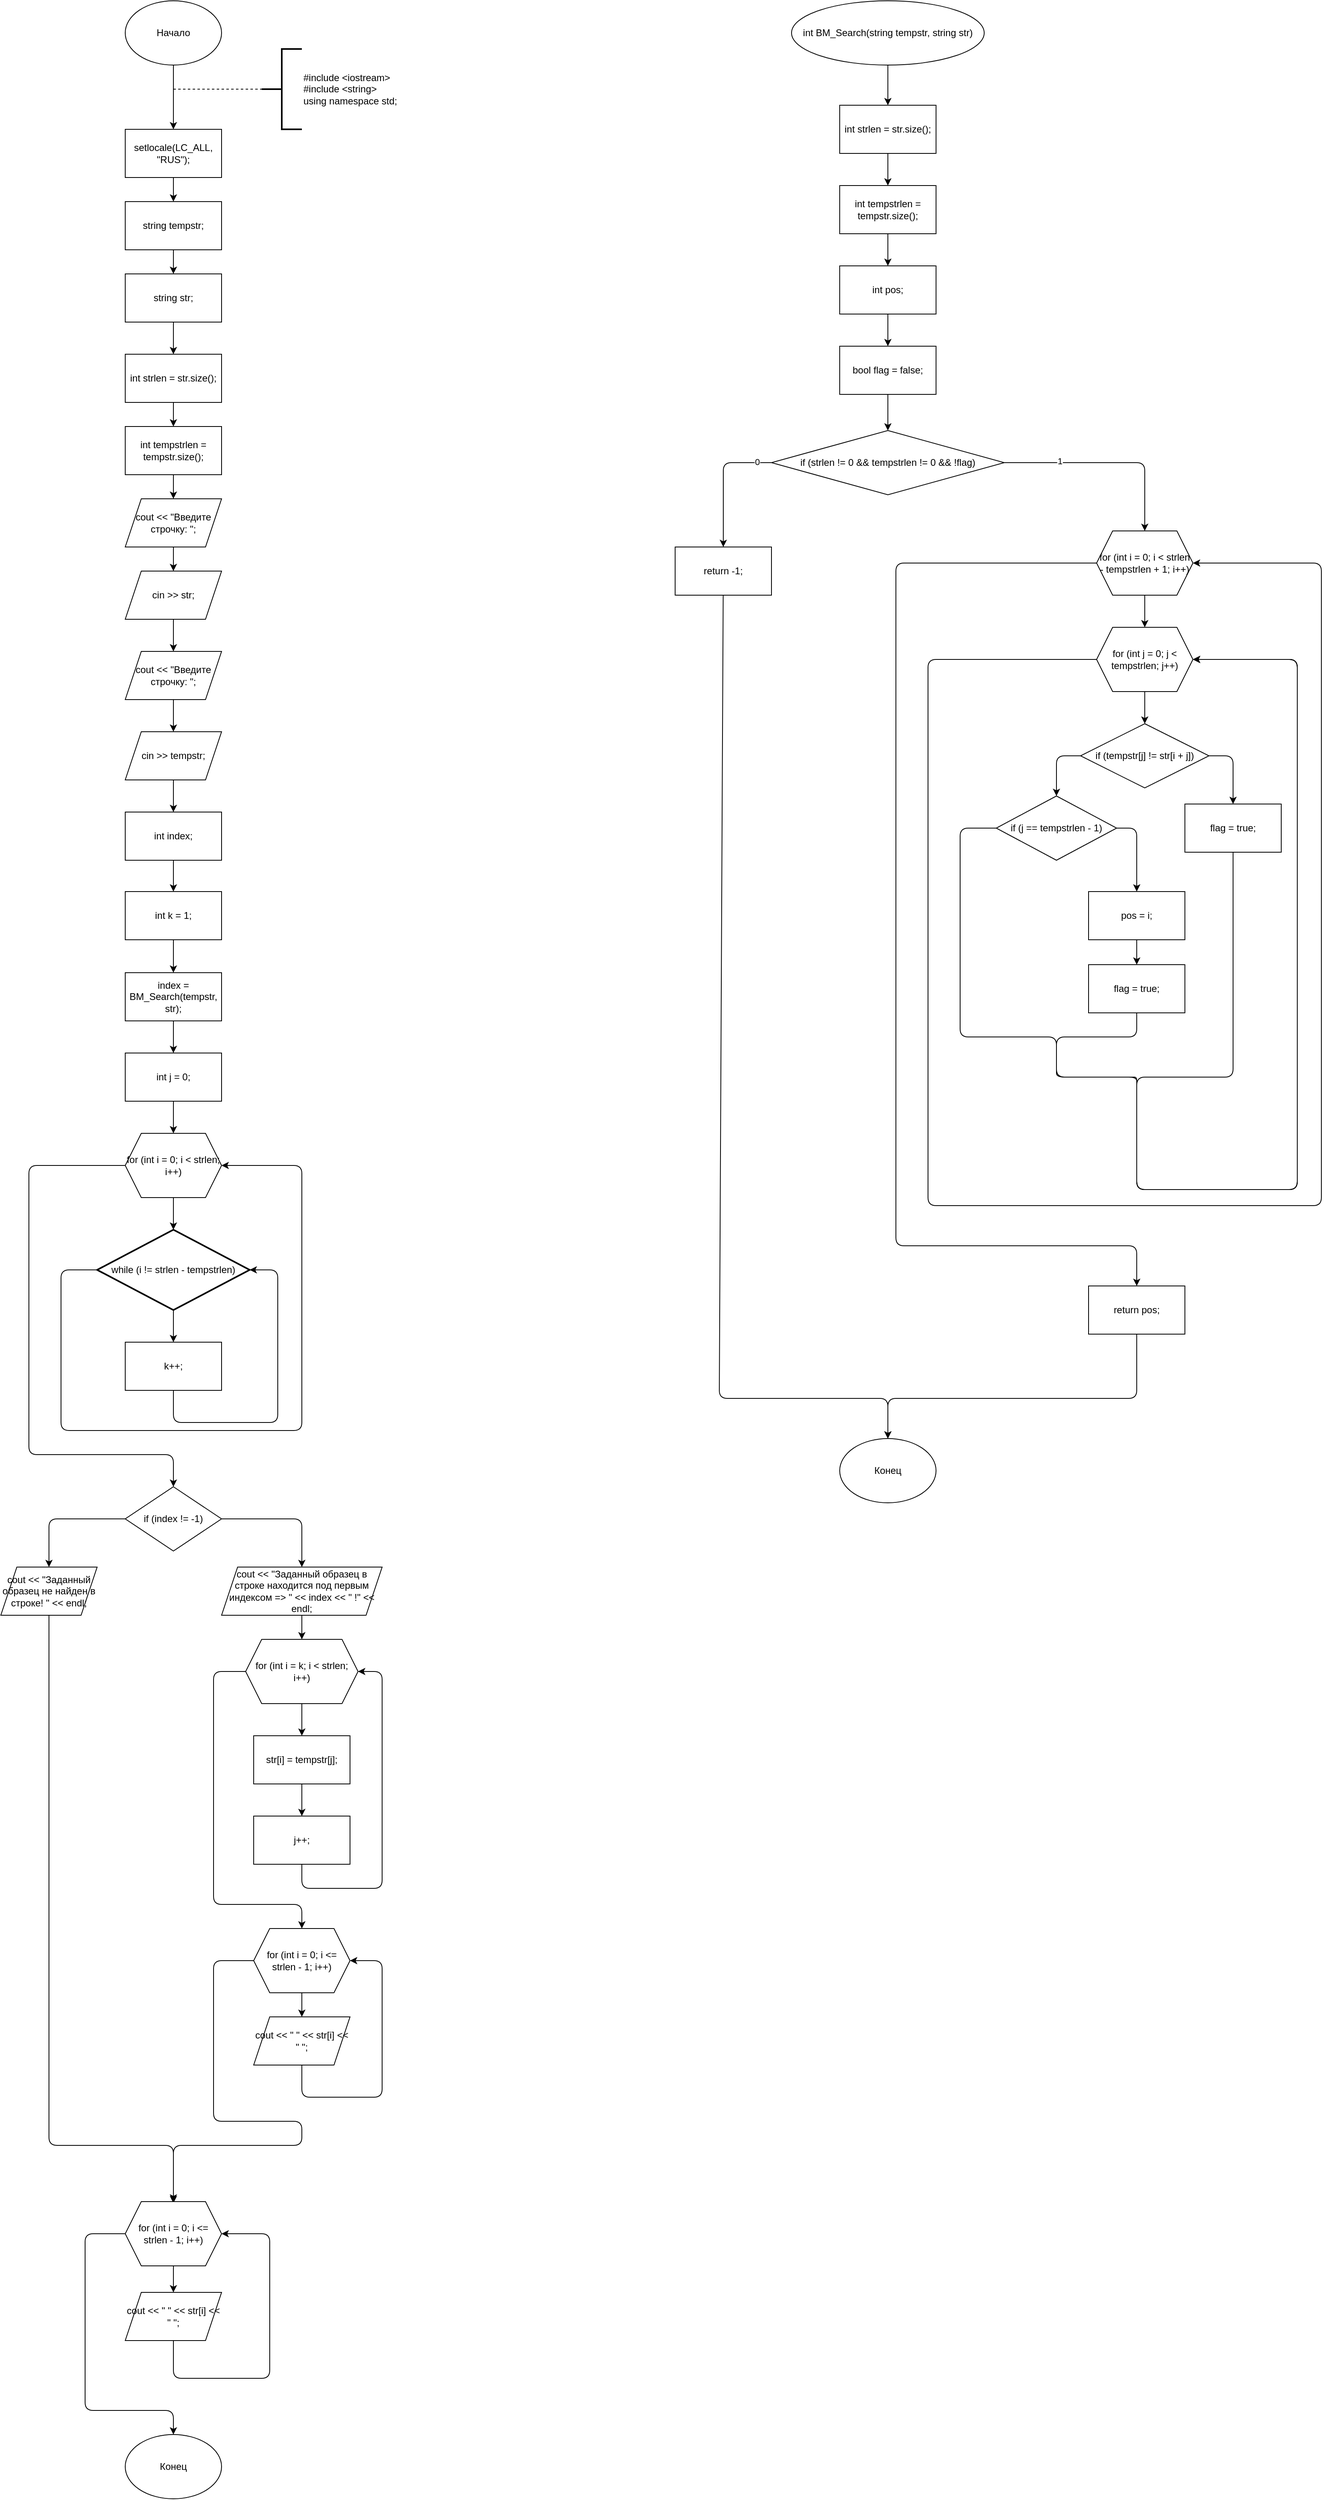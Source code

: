 <mxfile>
    <diagram id="DjtY-Qhi67seZjBzjYC1" name="Страница 1">
        <mxGraphModel dx="2772" dy="790" grid="1" gridSize="10" guides="1" tooltips="1" connect="1" arrows="1" fold="1" page="1" pageScale="1" pageWidth="827" pageHeight="1169" math="0" shadow="0">
            <root>
                <mxCell id="0"/>
                <mxCell id="1" parent="0"/>
                <mxCell id="4" value="" style="edgeStyle=none;html=1;" edge="1" parent="1" source="2" target="3">
                    <mxGeometry relative="1" as="geometry"/>
                </mxCell>
                <mxCell id="2" value="int BM_Search(string tempstr, string str)" style="ellipse;whiteSpace=wrap;html=1;" vertex="1" parent="1">
                    <mxGeometry x="140" y="10" width="240" height="80" as="geometry"/>
                </mxCell>
                <mxCell id="6" value="" style="edgeStyle=none;html=1;" edge="1" parent="1" source="3" target="5">
                    <mxGeometry relative="1" as="geometry"/>
                </mxCell>
                <mxCell id="3" value="int strlen = str.size();" style="rounded=0;whiteSpace=wrap;html=1;" vertex="1" parent="1">
                    <mxGeometry x="200" y="140" width="120" height="60" as="geometry"/>
                </mxCell>
                <mxCell id="8" value="" style="edgeStyle=none;html=1;" edge="1" parent="1" source="5" target="7">
                    <mxGeometry relative="1" as="geometry"/>
                </mxCell>
                <mxCell id="5" value="int tempstrlen = tempstr.size();" style="rounded=0;whiteSpace=wrap;html=1;" vertex="1" parent="1">
                    <mxGeometry x="200" y="240" width="120" height="60" as="geometry"/>
                </mxCell>
                <mxCell id="10" value="" style="edgeStyle=none;html=1;" edge="1" parent="1" source="7" target="9">
                    <mxGeometry relative="1" as="geometry"/>
                </mxCell>
                <mxCell id="7" value="int pos;" style="rounded=0;whiteSpace=wrap;html=1;" vertex="1" parent="1">
                    <mxGeometry x="200" y="340" width="120" height="60" as="geometry"/>
                </mxCell>
                <mxCell id="12" value="" style="edgeStyle=none;html=1;" edge="1" parent="1" source="9" target="11">
                    <mxGeometry relative="1" as="geometry"/>
                </mxCell>
                <mxCell id="9" value="bool flag = false;" style="rounded=0;whiteSpace=wrap;html=1;" vertex="1" parent="1">
                    <mxGeometry x="200" y="440" width="120" height="60" as="geometry"/>
                </mxCell>
                <mxCell id="16" style="edgeStyle=none;html=1;entryX=0.5;entryY=0;entryDx=0;entryDy=0;" edge="1" parent="1" source="11" target="13">
                    <mxGeometry relative="1" as="geometry">
                        <Array as="points">
                            <mxPoint x="580" y="585"/>
                        </Array>
                    </mxGeometry>
                </mxCell>
                <mxCell id="35" value="1" style="edgeLabel;html=1;align=center;verticalAlign=middle;resizable=0;points=[];" vertex="1" connectable="0" parent="16">
                    <mxGeometry x="-0.469" y="2" relative="1" as="geometry">
                        <mxPoint as="offset"/>
                    </mxGeometry>
                </mxCell>
                <mxCell id="37" style="edgeStyle=none;html=1;entryX=0.5;entryY=0;entryDx=0;entryDy=0;" edge="1" parent="1" source="11" target="36">
                    <mxGeometry relative="1" as="geometry">
                        <Array as="points">
                            <mxPoint x="55" y="585"/>
                        </Array>
                    </mxGeometry>
                </mxCell>
                <mxCell id="38" value="0" style="edgeLabel;html=1;align=center;verticalAlign=middle;resizable=0;points=[];" vertex="1" connectable="0" parent="37">
                    <mxGeometry x="-0.782" y="-1" relative="1" as="geometry">
                        <mxPoint as="offset"/>
                    </mxGeometry>
                </mxCell>
                <mxCell id="11" value="if (strlen != 0 &amp;&amp; tempstrlen != 0 &amp;&amp; !flag)" style="rhombus;whiteSpace=wrap;html=1;" vertex="1" parent="1">
                    <mxGeometry x="115" y="545" width="290" height="80" as="geometry"/>
                </mxCell>
                <mxCell id="17" value="" style="edgeStyle=none;html=1;" edge="1" parent="1" source="13" target="15">
                    <mxGeometry relative="1" as="geometry"/>
                </mxCell>
                <mxCell id="33" style="edgeStyle=none;html=1;entryX=0.5;entryY=0;entryDx=0;entryDy=0;" edge="1" parent="1" source="13" target="32">
                    <mxGeometry relative="1" as="geometry">
                        <Array as="points">
                            <mxPoint x="270" y="710"/>
                            <mxPoint x="270" y="1560"/>
                            <mxPoint x="570" y="1560"/>
                        </Array>
                    </mxGeometry>
                </mxCell>
                <mxCell id="13" value="for (int i = 0; i &lt; strlen - tempstrlen + 1; i++)" style="shape=hexagon;perimeter=hexagonPerimeter2;whiteSpace=wrap;html=1;fixedSize=1;" vertex="1" parent="1">
                    <mxGeometry x="520" y="670" width="120" height="80" as="geometry"/>
                </mxCell>
                <mxCell id="19" value="" style="edgeStyle=none;html=1;" edge="1" parent="1" source="15" target="18">
                    <mxGeometry relative="1" as="geometry"/>
                </mxCell>
                <mxCell id="31" style="edgeStyle=none;html=1;entryX=1;entryY=0.5;entryDx=0;entryDy=0;" edge="1" parent="1" source="15" target="13">
                    <mxGeometry relative="1" as="geometry">
                        <Array as="points">
                            <mxPoint x="310" y="830"/>
                            <mxPoint x="310" y="1510"/>
                            <mxPoint x="800" y="1510"/>
                            <mxPoint x="800" y="710"/>
                        </Array>
                    </mxGeometry>
                </mxCell>
                <mxCell id="15" value="for (int j = 0; j &lt; tempstrlen; j++)" style="shape=hexagon;perimeter=hexagonPerimeter2;whiteSpace=wrap;html=1;fixedSize=1;" vertex="1" parent="1">
                    <mxGeometry x="520" y="790" width="120" height="80" as="geometry"/>
                </mxCell>
                <mxCell id="21" style="edgeStyle=none;html=1;entryX=0.5;entryY=0;entryDx=0;entryDy=0;" edge="1" parent="1" source="18" target="20">
                    <mxGeometry relative="1" as="geometry">
                        <Array as="points">
                            <mxPoint x="690" y="950"/>
                        </Array>
                    </mxGeometry>
                </mxCell>
                <mxCell id="23" style="edgeStyle=none;html=1;entryX=0.5;entryY=0;entryDx=0;entryDy=0;" edge="1" parent="1" source="18" target="22">
                    <mxGeometry relative="1" as="geometry">
                        <Array as="points">
                            <mxPoint x="470" y="950"/>
                        </Array>
                    </mxGeometry>
                </mxCell>
                <mxCell id="18" value="if (tempstr[j] != str[i + j])" style="rhombus;whiteSpace=wrap;html=1;" vertex="1" parent="1">
                    <mxGeometry x="500" y="910" width="160" height="80" as="geometry"/>
                </mxCell>
                <mxCell id="30" style="edgeStyle=none;html=1;entryX=1;entryY=0.5;entryDx=0;entryDy=0;" edge="1" parent="1" source="20" target="15">
                    <mxGeometry relative="1" as="geometry">
                        <Array as="points">
                            <mxPoint x="690" y="1350"/>
                            <mxPoint x="570" y="1350"/>
                            <mxPoint x="570" y="1490"/>
                            <mxPoint x="770" y="1490"/>
                            <mxPoint x="770" y="830"/>
                        </Array>
                    </mxGeometry>
                </mxCell>
                <mxCell id="20" value="flag = true;" style="rounded=0;whiteSpace=wrap;html=1;" vertex="1" parent="1">
                    <mxGeometry x="630" y="1010" width="120" height="60" as="geometry"/>
                </mxCell>
                <mxCell id="25" style="edgeStyle=none;html=1;entryX=0.5;entryY=0;entryDx=0;entryDy=0;" edge="1" parent="1" source="22" target="24">
                    <mxGeometry relative="1" as="geometry">
                        <Array as="points">
                            <mxPoint x="570" y="1040"/>
                        </Array>
                    </mxGeometry>
                </mxCell>
                <mxCell id="28" style="edgeStyle=none;html=1;entryX=1;entryY=0.5;entryDx=0;entryDy=0;" edge="1" parent="1" source="22" target="15">
                    <mxGeometry relative="1" as="geometry">
                        <mxPoint x="470" y="1340" as="targetPoint"/>
                        <Array as="points">
                            <mxPoint x="350" y="1040"/>
                            <mxPoint x="350" y="1300"/>
                            <mxPoint x="470" y="1300"/>
                            <mxPoint x="470" y="1330"/>
                            <mxPoint x="470" y="1350"/>
                            <mxPoint x="560" y="1350"/>
                            <mxPoint x="570" y="1350"/>
                            <mxPoint x="570" y="1360"/>
                            <mxPoint x="570" y="1490"/>
                            <mxPoint x="770" y="1490"/>
                            <mxPoint x="770" y="830"/>
                        </Array>
                    </mxGeometry>
                </mxCell>
                <mxCell id="22" value="if (j == tempstrlen - 1)" style="rhombus;whiteSpace=wrap;html=1;" vertex="1" parent="1">
                    <mxGeometry x="395" y="1000" width="150" height="80" as="geometry"/>
                </mxCell>
                <mxCell id="27" value="" style="edgeStyle=none;html=1;" edge="1" parent="1" source="24" target="26">
                    <mxGeometry relative="1" as="geometry"/>
                </mxCell>
                <mxCell id="24" value="pos = i;" style="rounded=0;whiteSpace=wrap;html=1;" vertex="1" parent="1">
                    <mxGeometry x="510" y="1119" width="120" height="60" as="geometry"/>
                </mxCell>
                <mxCell id="29" style="edgeStyle=none;html=1;entryX=1;entryY=0.5;entryDx=0;entryDy=0;" edge="1" parent="1" source="26" target="15">
                    <mxGeometry relative="1" as="geometry">
                        <mxPoint x="470" y="1340" as="targetPoint"/>
                        <Array as="points">
                            <mxPoint x="570" y="1300"/>
                            <mxPoint x="470" y="1300"/>
                            <mxPoint x="470" y="1350"/>
                            <mxPoint x="570" y="1350"/>
                            <mxPoint x="570" y="1360"/>
                            <mxPoint x="570" y="1490"/>
                            <mxPoint x="770" y="1490"/>
                            <mxPoint x="770" y="830"/>
                        </Array>
                    </mxGeometry>
                </mxCell>
                <mxCell id="26" value="flag = true;" style="rounded=0;whiteSpace=wrap;html=1;" vertex="1" parent="1">
                    <mxGeometry x="510" y="1210" width="120" height="60" as="geometry"/>
                </mxCell>
                <mxCell id="40" style="edgeStyle=none;html=1;entryX=0.5;entryY=0;entryDx=0;entryDy=0;" edge="1" parent="1" source="32" target="39">
                    <mxGeometry relative="1" as="geometry">
                        <Array as="points">
                            <mxPoint x="570" y="1750"/>
                            <mxPoint x="260" y="1750"/>
                        </Array>
                    </mxGeometry>
                </mxCell>
                <mxCell id="32" value="return pos;" style="rounded=0;whiteSpace=wrap;html=1;" vertex="1" parent="1">
                    <mxGeometry x="510" y="1610" width="120" height="60" as="geometry"/>
                </mxCell>
                <mxCell id="41" style="edgeStyle=none;html=1;entryX=0.5;entryY=0;entryDx=0;entryDy=0;" edge="1" parent="1" source="36" target="39">
                    <mxGeometry relative="1" as="geometry">
                        <Array as="points">
                            <mxPoint x="50" y="1750"/>
                            <mxPoint x="260" y="1750"/>
                        </Array>
                    </mxGeometry>
                </mxCell>
                <mxCell id="36" value="return -1;" style="rounded=0;whiteSpace=wrap;html=1;" vertex="1" parent="1">
                    <mxGeometry x="-5" y="690" width="120" height="60" as="geometry"/>
                </mxCell>
                <mxCell id="39" value="Конец" style="ellipse;whiteSpace=wrap;html=1;" vertex="1" parent="1">
                    <mxGeometry x="200" y="1800" width="120" height="80" as="geometry"/>
                </mxCell>
                <mxCell id="45" value="" style="edgeStyle=none;html=1;" edge="1" parent="1" source="43" target="44">
                    <mxGeometry relative="1" as="geometry"/>
                </mxCell>
                <mxCell id="43" value="Начало" style="ellipse;whiteSpace=wrap;html=1;" vertex="1" parent="1">
                    <mxGeometry x="-690" y="10" width="120" height="80" as="geometry"/>
                </mxCell>
                <mxCell id="49" value="" style="edgeStyle=none;html=1;" edge="1" parent="1" source="44" target="48">
                    <mxGeometry relative="1" as="geometry"/>
                </mxCell>
                <mxCell id="44" value="setlocale(LC_ALL, &quot;RUS&quot;);" style="rounded=0;whiteSpace=wrap;html=1;" vertex="1" parent="1">
                    <mxGeometry x="-690" y="170" width="120" height="60" as="geometry"/>
                </mxCell>
                <mxCell id="46" value="#include &amp;lt;iostream&amp;gt;&lt;br&gt;#include &amp;lt;string&amp;gt;&lt;br&gt;using namespace std;" style="strokeWidth=2;html=1;shape=mxgraph.flowchart.annotation_2;align=left;labelPosition=right;pointerEvents=1;" vertex="1" parent="1">
                    <mxGeometry x="-520" y="70" width="50" height="100" as="geometry"/>
                </mxCell>
                <mxCell id="47" value="" style="endArrow=none;dashed=1;html=1;entryX=0;entryY=0.5;entryDx=0;entryDy=0;entryPerimeter=0;" edge="1" parent="1" target="46">
                    <mxGeometry width="50" height="50" relative="1" as="geometry">
                        <mxPoint x="-630" y="120" as="sourcePoint"/>
                        <mxPoint x="-520" y="170" as="targetPoint"/>
                    </mxGeometry>
                </mxCell>
                <mxCell id="51" value="" style="edgeStyle=none;html=1;" edge="1" parent="1" source="48" target="50">
                    <mxGeometry relative="1" as="geometry"/>
                </mxCell>
                <mxCell id="48" value="string tempstr;" style="rounded=0;whiteSpace=wrap;html=1;" vertex="1" parent="1">
                    <mxGeometry x="-690" y="260" width="120" height="60" as="geometry"/>
                </mxCell>
                <mxCell id="53" value="" style="edgeStyle=none;html=1;" edge="1" parent="1" source="50" target="52">
                    <mxGeometry relative="1" as="geometry"/>
                </mxCell>
                <mxCell id="50" value="string str;" style="rounded=0;whiteSpace=wrap;html=1;" vertex="1" parent="1">
                    <mxGeometry x="-690" y="350" width="120" height="60" as="geometry"/>
                </mxCell>
                <mxCell id="55" value="" style="edgeStyle=none;html=1;" edge="1" parent="1" source="52" target="54">
                    <mxGeometry relative="1" as="geometry"/>
                </mxCell>
                <mxCell id="52" value="int strlen = str.size();" style="rounded=0;whiteSpace=wrap;html=1;" vertex="1" parent="1">
                    <mxGeometry x="-690" y="450" width="120" height="60" as="geometry"/>
                </mxCell>
                <mxCell id="57" value="" style="edgeStyle=none;html=1;" edge="1" parent="1" source="54" target="56">
                    <mxGeometry relative="1" as="geometry"/>
                </mxCell>
                <mxCell id="54" value="int tempstrlen = tempstr.size();" style="rounded=0;whiteSpace=wrap;html=1;" vertex="1" parent="1">
                    <mxGeometry x="-690" y="540" width="120" height="60" as="geometry"/>
                </mxCell>
                <mxCell id="59" value="" style="edgeStyle=none;html=1;" edge="1" parent="1" source="56" target="58">
                    <mxGeometry relative="1" as="geometry"/>
                </mxCell>
                <mxCell id="56" value="cout &lt;&lt; &quot;Введите строчку: &quot;;" style="shape=parallelogram;perimeter=parallelogramPerimeter;whiteSpace=wrap;html=1;fixedSize=1;" vertex="1" parent="1">
                    <mxGeometry x="-690" y="630" width="120" height="60" as="geometry"/>
                </mxCell>
                <mxCell id="61" value="" style="edgeStyle=none;html=1;" edge="1" parent="1" source="58" target="60">
                    <mxGeometry relative="1" as="geometry"/>
                </mxCell>
                <mxCell id="58" value="cin &gt;&gt; str;" style="shape=parallelogram;perimeter=parallelogramPerimeter;whiteSpace=wrap;html=1;fixedSize=1;" vertex="1" parent="1">
                    <mxGeometry x="-690" y="720" width="120" height="60" as="geometry"/>
                </mxCell>
                <mxCell id="63" value="" style="edgeStyle=none;html=1;" edge="1" parent="1" source="60" target="62">
                    <mxGeometry relative="1" as="geometry"/>
                </mxCell>
                <mxCell id="60" value="cout &lt;&lt; &quot;Введите строчку: &quot;;" style="shape=parallelogram;perimeter=parallelogramPerimeter;whiteSpace=wrap;html=1;fixedSize=1;" vertex="1" parent="1">
                    <mxGeometry x="-690" y="820" width="120" height="60" as="geometry"/>
                </mxCell>
                <mxCell id="65" value="" style="edgeStyle=none;html=1;" edge="1" parent="1" source="62" target="64">
                    <mxGeometry relative="1" as="geometry"/>
                </mxCell>
                <mxCell id="62" value="cin &gt;&gt; tempstr;" style="shape=parallelogram;perimeter=parallelogramPerimeter;whiteSpace=wrap;html=1;fixedSize=1;" vertex="1" parent="1">
                    <mxGeometry x="-690" y="920" width="120" height="60" as="geometry"/>
                </mxCell>
                <mxCell id="67" value="" style="edgeStyle=none;html=1;" edge="1" parent="1" source="64" target="66">
                    <mxGeometry relative="1" as="geometry"/>
                </mxCell>
                <mxCell id="64" value="int index;" style="rounded=0;whiteSpace=wrap;html=1;" vertex="1" parent="1">
                    <mxGeometry x="-690" y="1020" width="120" height="60" as="geometry"/>
                </mxCell>
                <mxCell id="69" value="" style="edgeStyle=none;html=1;" edge="1" parent="1" source="66" target="68">
                    <mxGeometry relative="1" as="geometry"/>
                </mxCell>
                <mxCell id="66" value="int k = 1;" style="rounded=0;whiteSpace=wrap;html=1;" vertex="1" parent="1">
                    <mxGeometry x="-690" y="1119" width="120" height="60" as="geometry"/>
                </mxCell>
                <mxCell id="71" value="" style="edgeStyle=none;html=1;" edge="1" parent="1" source="68" target="70">
                    <mxGeometry relative="1" as="geometry"/>
                </mxCell>
                <mxCell id="68" value="index = BM_Search(tempstr, str);" style="rounded=0;whiteSpace=wrap;html=1;" vertex="1" parent="1">
                    <mxGeometry x="-690" y="1220" width="120" height="60" as="geometry"/>
                </mxCell>
                <mxCell id="73" value="" style="edgeStyle=none;html=1;" edge="1" parent="1" source="70" target="72">
                    <mxGeometry relative="1" as="geometry"/>
                </mxCell>
                <mxCell id="70" value="int j = 0;" style="rounded=0;whiteSpace=wrap;html=1;" vertex="1" parent="1">
                    <mxGeometry x="-690" y="1320" width="120" height="60" as="geometry"/>
                </mxCell>
                <mxCell id="75" value="" style="edgeStyle=none;html=1;" edge="1" parent="1" source="72" target="74">
                    <mxGeometry relative="1" as="geometry"/>
                </mxCell>
                <mxCell id="81" style="edgeStyle=none;html=1;entryX=0.5;entryY=0;entryDx=0;entryDy=0;" edge="1" parent="1" source="72" target="80">
                    <mxGeometry relative="1" as="geometry">
                        <Array as="points">
                            <mxPoint x="-810" y="1460"/>
                            <mxPoint x="-810" y="1820"/>
                            <mxPoint x="-630" y="1820"/>
                        </Array>
                    </mxGeometry>
                </mxCell>
                <mxCell id="72" value="for (int i = 0; i &lt; strlen; i++)" style="shape=hexagon;perimeter=hexagonPerimeter2;whiteSpace=wrap;html=1;fixedSize=1;" vertex="1" parent="1">
                    <mxGeometry x="-690" y="1420" width="120" height="80" as="geometry"/>
                </mxCell>
                <mxCell id="77" value="" style="edgeStyle=none;html=1;" edge="1" parent="1" source="74" target="76">
                    <mxGeometry relative="1" as="geometry"/>
                </mxCell>
                <mxCell id="79" style="edgeStyle=none;html=1;entryX=1;entryY=0.5;entryDx=0;entryDy=0;" edge="1" parent="1" source="74" target="72">
                    <mxGeometry relative="1" as="geometry">
                        <Array as="points">
                            <mxPoint x="-770" y="1590"/>
                            <mxPoint x="-770" y="1790"/>
                            <mxPoint x="-470" y="1790"/>
                            <mxPoint x="-470" y="1460"/>
                        </Array>
                    </mxGeometry>
                </mxCell>
                <mxCell id="74" value="while (i != strlen - tempstrlen)" style="strokeWidth=2;html=1;shape=mxgraph.flowchart.decision;whiteSpace=wrap;" vertex="1" parent="1">
                    <mxGeometry x="-725" y="1540" width="190" height="100" as="geometry"/>
                </mxCell>
                <mxCell id="78" style="edgeStyle=none;html=1;entryX=1;entryY=0.5;entryDx=0;entryDy=0;entryPerimeter=0;" edge="1" parent="1" source="76" target="74">
                    <mxGeometry relative="1" as="geometry">
                        <Array as="points">
                            <mxPoint x="-630" y="1780"/>
                            <mxPoint x="-500" y="1780"/>
                            <mxPoint x="-500" y="1590"/>
                        </Array>
                    </mxGeometry>
                </mxCell>
                <mxCell id="76" value="k++;" style="rounded=0;whiteSpace=wrap;html=1;" vertex="1" parent="1">
                    <mxGeometry x="-690" y="1680" width="120" height="60" as="geometry"/>
                </mxCell>
                <mxCell id="83" style="edgeStyle=none;html=1;entryX=0.5;entryY=0;entryDx=0;entryDy=0;" edge="1" parent="1" source="80" target="82">
                    <mxGeometry relative="1" as="geometry">
                        <Array as="points">
                            <mxPoint x="-470" y="1900"/>
                        </Array>
                    </mxGeometry>
                </mxCell>
                <mxCell id="102" style="edgeStyle=none;html=1;entryX=0.5;entryY=0;entryDx=0;entryDy=0;" edge="1" parent="1" source="80" target="101">
                    <mxGeometry relative="1" as="geometry">
                        <Array as="points">
                            <mxPoint x="-785" y="1900"/>
                        </Array>
                    </mxGeometry>
                </mxCell>
                <mxCell id="80" value="if (index != -1)" style="rhombus;whiteSpace=wrap;html=1;" vertex="1" parent="1">
                    <mxGeometry x="-690" y="1860" width="120" height="80" as="geometry"/>
                </mxCell>
                <mxCell id="85" value="" style="edgeStyle=none;html=1;" edge="1" parent="1" source="82" target="84">
                    <mxGeometry relative="1" as="geometry"/>
                </mxCell>
                <mxCell id="82" value="cout &lt;&lt; &quot;Заданный образец в строке находится под первым индексом =&gt; &quot; &lt;&lt; index &lt;&lt; &quot; !&quot; &lt;&lt; endl;" style="shape=parallelogram;perimeter=parallelogramPerimeter;whiteSpace=wrap;html=1;fixedSize=1;" vertex="1" parent="1">
                    <mxGeometry x="-570" y="1960" width="200" height="60" as="geometry"/>
                </mxCell>
                <mxCell id="87" value="" style="edgeStyle=none;html=1;" edge="1" parent="1" source="84" target="86">
                    <mxGeometry relative="1" as="geometry"/>
                </mxCell>
                <mxCell id="92" style="edgeStyle=none;html=1;entryX=0.5;entryY=0;entryDx=0;entryDy=0;" edge="1" parent="1" source="84" target="90">
                    <mxGeometry relative="1" as="geometry">
                        <Array as="points">
                            <mxPoint x="-580" y="2090"/>
                            <mxPoint x="-580" y="2380"/>
                            <mxPoint x="-470" y="2380"/>
                        </Array>
                    </mxGeometry>
                </mxCell>
                <mxCell id="84" value="for (int i = k; i &lt; strlen; i++)" style="shape=hexagon;perimeter=hexagonPerimeter2;whiteSpace=wrap;html=1;fixedSize=1;" vertex="1" parent="1">
                    <mxGeometry x="-540" y="2050" width="140" height="80" as="geometry"/>
                </mxCell>
                <mxCell id="89" value="" style="edgeStyle=none;html=1;" edge="1" parent="1" source="86" target="88">
                    <mxGeometry relative="1" as="geometry"/>
                </mxCell>
                <mxCell id="86" value="str[i] = tempstr[j];" style="rounded=0;whiteSpace=wrap;html=1;" vertex="1" parent="1">
                    <mxGeometry x="-530" y="2170" width="120" height="60" as="geometry"/>
                </mxCell>
                <mxCell id="91" style="edgeStyle=none;html=1;entryX=1;entryY=0.5;entryDx=0;entryDy=0;" edge="1" parent="1" source="88" target="84">
                    <mxGeometry relative="1" as="geometry">
                        <Array as="points">
                            <mxPoint x="-470" y="2360"/>
                            <mxPoint x="-370" y="2360"/>
                            <mxPoint x="-370" y="2090"/>
                        </Array>
                    </mxGeometry>
                </mxCell>
                <mxCell id="88" value="j++;" style="rounded=0;whiteSpace=wrap;html=1;" vertex="1" parent="1">
                    <mxGeometry x="-530" y="2270" width="120" height="60" as="geometry"/>
                </mxCell>
                <mxCell id="94" value="" style="edgeStyle=none;html=1;" edge="1" parent="1" source="90" target="93">
                    <mxGeometry relative="1" as="geometry"/>
                </mxCell>
                <mxCell id="98" style="edgeStyle=none;html=1;" edge="1" parent="1" source="90">
                    <mxGeometry relative="1" as="geometry">
                        <mxPoint x="-630" y="2750" as="targetPoint"/>
                        <Array as="points">
                            <mxPoint x="-580" y="2450"/>
                            <mxPoint x="-580" y="2650"/>
                            <mxPoint x="-470" y="2650"/>
                            <mxPoint x="-470" y="2680"/>
                            <mxPoint x="-630" y="2680"/>
                        </Array>
                    </mxGeometry>
                </mxCell>
                <mxCell id="90" value="for (int i = 0; i &lt;= strlen - 1; i++)" style="shape=hexagon;perimeter=hexagonPerimeter2;whiteSpace=wrap;html=1;fixedSize=1;" vertex="1" parent="1">
                    <mxGeometry x="-530" y="2410" width="120" height="80" as="geometry"/>
                </mxCell>
                <mxCell id="95" style="edgeStyle=none;html=1;entryX=1;entryY=0.5;entryDx=0;entryDy=0;" edge="1" parent="1" source="93" target="90">
                    <mxGeometry relative="1" as="geometry">
                        <Array as="points">
                            <mxPoint x="-470" y="2620"/>
                            <mxPoint x="-370" y="2620"/>
                            <mxPoint x="-370" y="2450"/>
                        </Array>
                    </mxGeometry>
                </mxCell>
                <mxCell id="93" value="cout &lt;&lt; &quot; &quot; &lt;&lt; str[i] &lt;&lt; &quot; &quot;;" style="shape=parallelogram;perimeter=parallelogramPerimeter;whiteSpace=wrap;html=1;fixedSize=1;" vertex="1" parent="1">
                    <mxGeometry x="-530" y="2520" width="120" height="60" as="geometry"/>
                </mxCell>
                <mxCell id="103" style="edgeStyle=none;html=1;" edge="1" parent="1" source="101">
                    <mxGeometry relative="1" as="geometry">
                        <mxPoint x="-630" y="2752" as="targetPoint"/>
                        <Array as="points">
                            <mxPoint x="-785" y="2680"/>
                            <mxPoint x="-630" y="2680"/>
                        </Array>
                    </mxGeometry>
                </mxCell>
                <mxCell id="101" value="cout &lt;&lt; &quot;Заданный образец не найден в строке! &quot; &lt;&lt; endl;" style="shape=parallelogram;perimeter=parallelogramPerimeter;whiteSpace=wrap;html=1;fixedSize=1;" vertex="1" parent="1">
                    <mxGeometry x="-845" y="1960" width="120" height="60" as="geometry"/>
                </mxCell>
                <mxCell id="106" value="" style="edgeStyle=none;html=1;" edge="1" parent="1" source="104" target="105">
                    <mxGeometry relative="1" as="geometry"/>
                </mxCell>
                <mxCell id="109" style="edgeStyle=none;html=1;" edge="1" parent="1" source="104" target="108">
                    <mxGeometry relative="1" as="geometry">
                        <Array as="points">
                            <mxPoint x="-740" y="2790"/>
                            <mxPoint x="-740" y="3010"/>
                            <mxPoint x="-630" y="3010"/>
                        </Array>
                    </mxGeometry>
                </mxCell>
                <mxCell id="104" value="for (int i = 0; i &lt;= strlen - 1; i++)" style="shape=hexagon;perimeter=hexagonPerimeter2;whiteSpace=wrap;html=1;fixedSize=1;" vertex="1" parent="1">
                    <mxGeometry x="-690" y="2750" width="120" height="80" as="geometry"/>
                </mxCell>
                <mxCell id="107" style="edgeStyle=none;html=1;entryX=1;entryY=0.5;entryDx=0;entryDy=0;" edge="1" parent="1" source="105" target="104">
                    <mxGeometry relative="1" as="geometry">
                        <Array as="points">
                            <mxPoint x="-630" y="2970"/>
                            <mxPoint x="-510" y="2970"/>
                            <mxPoint x="-510" y="2790"/>
                        </Array>
                    </mxGeometry>
                </mxCell>
                <mxCell id="105" value="cout &lt;&lt; &quot; &quot; &lt;&lt; str[i] &lt;&lt; &quot; &quot;;" style="shape=parallelogram;perimeter=parallelogramPerimeter;whiteSpace=wrap;html=1;fixedSize=1;" vertex="1" parent="1">
                    <mxGeometry x="-690" y="2863" width="120" height="60" as="geometry"/>
                </mxCell>
                <mxCell id="108" value="Конец" style="ellipse;whiteSpace=wrap;html=1;" vertex="1" parent="1">
                    <mxGeometry x="-690" y="3040" width="120" height="80" as="geometry"/>
                </mxCell>
            </root>
        </mxGraphModel>
    </diagram>
</mxfile>